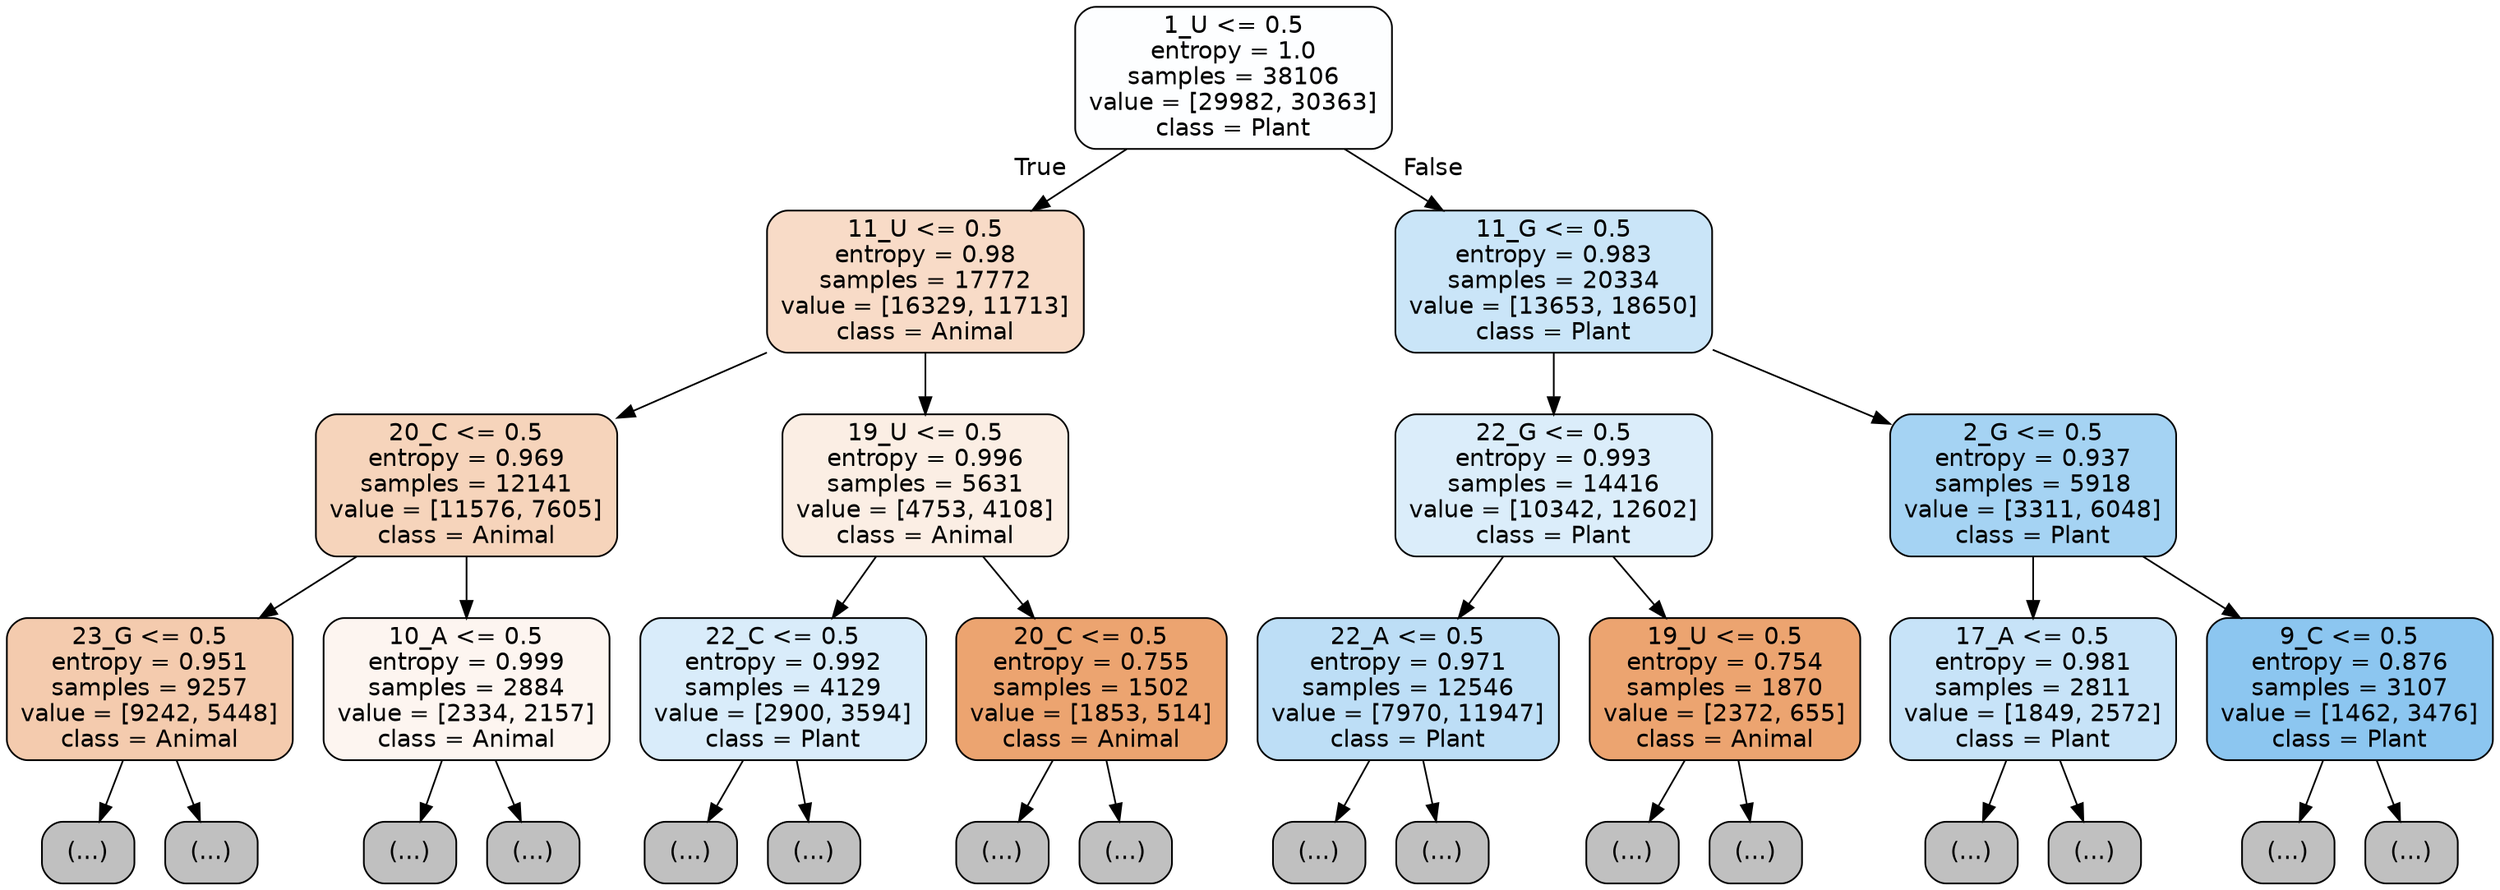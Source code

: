 digraph Tree {
node [shape=box, style="filled, rounded", color="black", fontname="helvetica"] ;
edge [fontname="helvetica"] ;
0 [label="1_U <= 0.5\nentropy = 1.0\nsamples = 38106\nvalue = [29982, 30363]\nclass = Plant", fillcolor="#fdfeff"] ;
1 [label="11_U <= 0.5\nentropy = 0.98\nsamples = 17772\nvalue = [16329, 11713]\nclass = Animal", fillcolor="#f8dbc7"] ;
0 -> 1 [labeldistance=2.5, labelangle=45, headlabel="True"] ;
2 [label="20_C <= 0.5\nentropy = 0.969\nsamples = 12141\nvalue = [11576, 7605]\nclass = Animal", fillcolor="#f6d4bb"] ;
1 -> 2 ;
3 [label="23_G <= 0.5\nentropy = 0.951\nsamples = 9257\nvalue = [9242, 5448]\nclass = Animal", fillcolor="#f4cbae"] ;
2 -> 3 ;
4 [label="(...)", fillcolor="#C0C0C0"] ;
3 -> 4 ;
4931 [label="(...)", fillcolor="#C0C0C0"] ;
3 -> 4931 ;
5164 [label="10_A <= 0.5\nentropy = 0.999\nsamples = 2884\nvalue = [2334, 2157]\nclass = Animal", fillcolor="#fdf5f0"] ;
2 -> 5164 ;
5165 [label="(...)", fillcolor="#C0C0C0"] ;
5164 -> 5165 ;
6416 [label="(...)", fillcolor="#C0C0C0"] ;
5164 -> 6416 ;
6753 [label="19_U <= 0.5\nentropy = 0.996\nsamples = 5631\nvalue = [4753, 4108]\nclass = Animal", fillcolor="#fbeee4"] ;
1 -> 6753 ;
6754 [label="22_C <= 0.5\nentropy = 0.992\nsamples = 4129\nvalue = [2900, 3594]\nclass = Plant", fillcolor="#d9ecfa"] ;
6753 -> 6754 ;
6755 [label="(...)", fillcolor="#C0C0C0"] ;
6754 -> 6755 ;
8544 [label="(...)", fillcolor="#C0C0C0"] ;
6754 -> 8544 ;
8767 [label="20_C <= 0.5\nentropy = 0.755\nsamples = 1502\nvalue = [1853, 514]\nclass = Animal", fillcolor="#eca470"] ;
6753 -> 8767 ;
8768 [label="(...)", fillcolor="#C0C0C0"] ;
8767 -> 8768 ;
9315 [label="(...)", fillcolor="#C0C0C0"] ;
8767 -> 9315 ;
9472 [label="11_G <= 0.5\nentropy = 0.983\nsamples = 20334\nvalue = [13653, 18650]\nclass = Plant", fillcolor="#cae5f8"] ;
0 -> 9472 [labeldistance=2.5, labelangle=-45, headlabel="False"] ;
9473 [label="22_G <= 0.5\nentropy = 0.993\nsamples = 14416\nvalue = [10342, 12602]\nclass = Plant", fillcolor="#dbedfa"] ;
9472 -> 9473 ;
9474 [label="22_A <= 0.5\nentropy = 0.971\nsamples = 12546\nvalue = [7970, 11947]\nclass = Plant", fillcolor="#bddef6"] ;
9473 -> 9474 ;
9475 [label="(...)", fillcolor="#C0C0C0"] ;
9474 -> 9475 ;
13604 [label="(...)", fillcolor="#C0C0C0"] ;
9474 -> 13604 ;
14359 [label="19_U <= 0.5\nentropy = 0.754\nsamples = 1870\nvalue = [2372, 655]\nclass = Animal", fillcolor="#eca470"] ;
9473 -> 14359 ;
14360 [label="(...)", fillcolor="#C0C0C0"] ;
14359 -> 14360 ;
14849 [label="(...)", fillcolor="#C0C0C0"] ;
14359 -> 14849 ;
15008 [label="2_G <= 0.5\nentropy = 0.937\nsamples = 5918\nvalue = [3311, 6048]\nclass = Plant", fillcolor="#a5d3f3"] ;
9472 -> 15008 ;
15009 [label="17_A <= 0.5\nentropy = 0.981\nsamples = 2811\nvalue = [1849, 2572]\nclass = Plant", fillcolor="#c7e3f8"] ;
15008 -> 15009 ;
15010 [label="(...)", fillcolor="#C0C0C0"] ;
15009 -> 15010 ;
15939 [label="(...)", fillcolor="#C0C0C0"] ;
15009 -> 15939 ;
16264 [label="9_C <= 0.5\nentropy = 0.876\nsamples = 3107\nvalue = [1462, 3476]\nclass = Plant", fillcolor="#8cc6f0"] ;
15008 -> 16264 ;
16265 [label="(...)", fillcolor="#C0C0C0"] ;
16264 -> 16265 ;
16834 [label="(...)", fillcolor="#C0C0C0"] ;
16264 -> 16834 ;
}